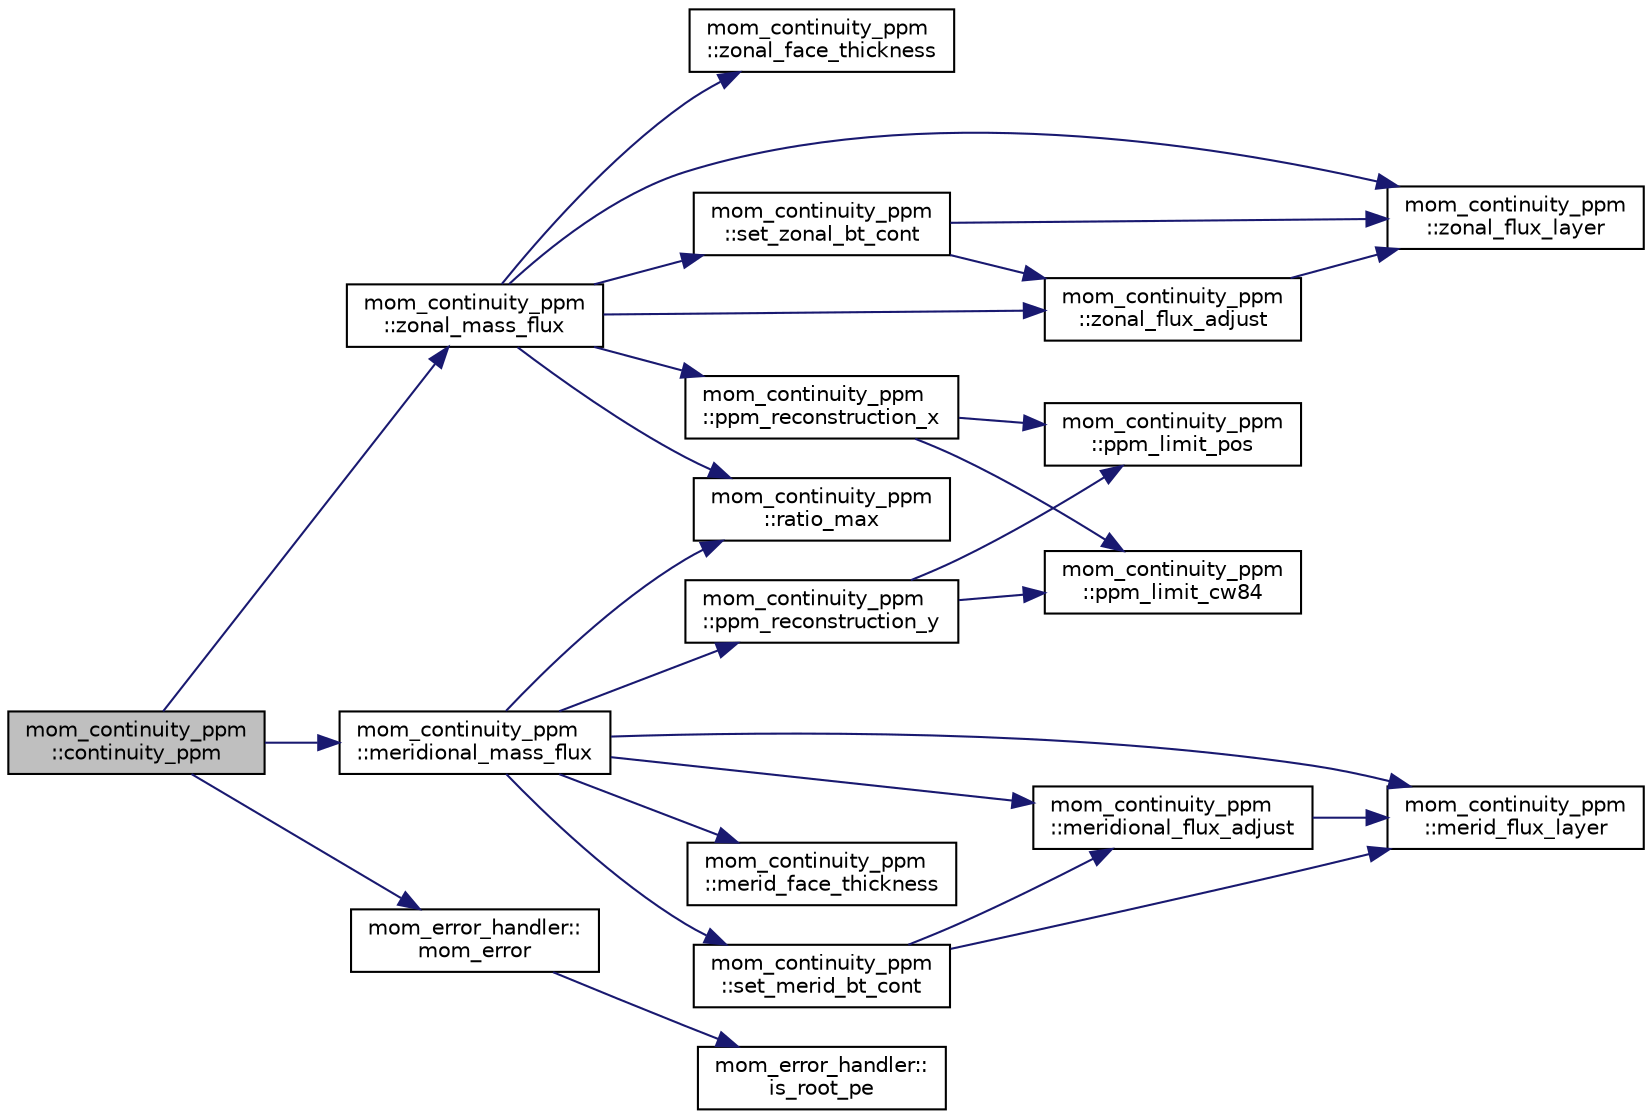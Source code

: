 digraph "mom_continuity_ppm::continuity_ppm"
{
 // INTERACTIVE_SVG=YES
  edge [fontname="Helvetica",fontsize="10",labelfontname="Helvetica",labelfontsize="10"];
  node [fontname="Helvetica",fontsize="10",shape=record];
  rankdir="LR";
  Node0 [label="mom_continuity_ppm\l::continuity_ppm",height=0.2,width=0.4,color="black", fillcolor="grey75", style="filled", fontcolor="black"];
  Node0 -> Node1 [color="midnightblue",fontsize="10",style="solid",fontname="Helvetica"];
  Node1 [label="mom_continuity_ppm\l::meridional_mass_flux",height=0.2,width=0.4,color="black", fillcolor="white", style="filled",URL="$namespacemom__continuity__ppm.html#ae326b8319da257f423f73a32a984b641",tooltip="Calculates the mass or volume fluxes through the meridional faces, and other related quantities..."];
  Node1 -> Node2 [color="midnightblue",fontsize="10",style="solid",fontname="Helvetica"];
  Node2 [label="mom_continuity_ppm\l::ppm_reconstruction_y",height=0.2,width=0.4,color="black", fillcolor="white", style="filled",URL="$namespacemom__continuity__ppm.html#ab3bd46a3a28be2c37952c84c3568ca09",tooltip="Calculates left/right edge values for PPM reconstruction. "];
  Node2 -> Node3 [color="midnightblue",fontsize="10",style="solid",fontname="Helvetica"];
  Node3 [label="mom_continuity_ppm\l::ppm_limit_cw84",height=0.2,width=0.4,color="black", fillcolor="white", style="filled",URL="$namespacemom__continuity__ppm.html#ab03786fff2550dd61282356608fc1352",tooltip="This subroutine limits the left/right edge values of the PPM reconstruction according to the monotoni..."];
  Node2 -> Node4 [color="midnightblue",fontsize="10",style="solid",fontname="Helvetica"];
  Node4 [label="mom_continuity_ppm\l::ppm_limit_pos",height=0.2,width=0.4,color="black", fillcolor="white", style="filled",URL="$namespacemom__continuity__ppm.html#a870edb0c5b2cb0464899430b6651260c",tooltip="This subroutine limits the left/right edge values of the PPM reconstruction to give a reconstruction ..."];
  Node1 -> Node5 [color="midnightblue",fontsize="10",style="solid",fontname="Helvetica"];
  Node5 [label="mom_continuity_ppm\l::merid_flux_layer",height=0.2,width=0.4,color="black", fillcolor="white", style="filled",URL="$namespacemom__continuity__ppm.html#a1036571b2b764e39c6386a47fc978836",tooltip="Evaluates the meridional mass or volume fluxes in a layer. "];
  Node1 -> Node6 [color="midnightblue",fontsize="10",style="solid",fontname="Helvetica"];
  Node6 [label="mom_continuity_ppm\l::ratio_max",height=0.2,width=0.4,color="black", fillcolor="white", style="filled",URL="$namespacemom__continuity__ppm.html#adf02002cf5951d7610b8643d2d401585",tooltip="Return the maximum ratio of a/b or maxrat. "];
  Node1 -> Node7 [color="midnightblue",fontsize="10",style="solid",fontname="Helvetica"];
  Node7 [label="mom_continuity_ppm\l::meridional_flux_adjust",height=0.2,width=0.4,color="black", fillcolor="white", style="filled",URL="$namespacemom__continuity__ppm.html#a1a09c28286ea6568eb1a25e91d481f60",tooltip="Returns the barotropic velocity adjustment that gives the desired barotropic (layer-summed) transport..."];
  Node7 -> Node5 [color="midnightblue",fontsize="10",style="solid",fontname="Helvetica"];
  Node1 -> Node8 [color="midnightblue",fontsize="10",style="solid",fontname="Helvetica"];
  Node8 [label="mom_continuity_ppm\l::set_merid_bt_cont",height=0.2,width=0.4,color="black", fillcolor="white", style="filled",URL="$namespacemom__continuity__ppm.html#ac0a93898960aef838a55a8ef4f926aa1",tooltip="Sets of a structure that describes the meridional barotropic volume or mass fluxes as a function of b..."];
  Node8 -> Node7 [color="midnightblue",fontsize="10",style="solid",fontname="Helvetica"];
  Node8 -> Node5 [color="midnightblue",fontsize="10",style="solid",fontname="Helvetica"];
  Node1 -> Node9 [color="midnightblue",fontsize="10",style="solid",fontname="Helvetica"];
  Node9 [label="mom_continuity_ppm\l::merid_face_thickness",height=0.2,width=0.4,color="black", fillcolor="white", style="filled",URL="$namespacemom__continuity__ppm.html#a57d13af4508737f8a42c2a997614a60e",tooltip="Sets the effective interface thickness at each meridional velocity point. "];
  Node0 -> Node10 [color="midnightblue",fontsize="10",style="solid",fontname="Helvetica"];
  Node10 [label="mom_error_handler::\lmom_error",height=0.2,width=0.4,color="black", fillcolor="white", style="filled",URL="$namespacemom__error__handler.html#a460cfb79a06c29fc249952c2a3710d67"];
  Node10 -> Node11 [color="midnightblue",fontsize="10",style="solid",fontname="Helvetica"];
  Node11 [label="mom_error_handler::\lis_root_pe",height=0.2,width=0.4,color="black", fillcolor="white", style="filled",URL="$namespacemom__error__handler.html#ad5f00a53059c72fe2332d1436c80ca71"];
  Node0 -> Node12 [color="midnightblue",fontsize="10",style="solid",fontname="Helvetica"];
  Node12 [label="mom_continuity_ppm\l::zonal_mass_flux",height=0.2,width=0.4,color="black", fillcolor="white", style="filled",URL="$namespacemom__continuity__ppm.html#aaee3d916bed27d4884d9473218c20fc9",tooltip="Calculates the mass or volume fluxes through the zonal faces, and other related quantities. "];
  Node12 -> Node13 [color="midnightblue",fontsize="10",style="solid",fontname="Helvetica"];
  Node13 [label="mom_continuity_ppm\l::ppm_reconstruction_x",height=0.2,width=0.4,color="black", fillcolor="white", style="filled",URL="$namespacemom__continuity__ppm.html#ad3b20d431c759531e827f1d426786884",tooltip="Calculates left/right edge values for PPM reconstruction. "];
  Node13 -> Node3 [color="midnightblue",fontsize="10",style="solid",fontname="Helvetica"];
  Node13 -> Node4 [color="midnightblue",fontsize="10",style="solid",fontname="Helvetica"];
  Node12 -> Node14 [color="midnightblue",fontsize="10",style="solid",fontname="Helvetica"];
  Node14 [label="mom_continuity_ppm\l::zonal_flux_layer",height=0.2,width=0.4,color="black", fillcolor="white", style="filled",URL="$namespacemom__continuity__ppm.html#a3c7a68d00ff8defb2edcc60d0b7ddb7e",tooltip="Evaluates the zonal mass or volume fluxes in a layer. "];
  Node12 -> Node6 [color="midnightblue",fontsize="10",style="solid",fontname="Helvetica"];
  Node12 -> Node15 [color="midnightblue",fontsize="10",style="solid",fontname="Helvetica"];
  Node15 [label="mom_continuity_ppm\l::zonal_flux_adjust",height=0.2,width=0.4,color="black", fillcolor="white", style="filled",URL="$namespacemom__continuity__ppm.html#a409d8171ed588e0c2b492dbfc963570d",tooltip="Returns the barotropic velocity adjustment that gives the desired barotropic (layer-summed) transport..."];
  Node15 -> Node14 [color="midnightblue",fontsize="10",style="solid",fontname="Helvetica"];
  Node12 -> Node16 [color="midnightblue",fontsize="10",style="solid",fontname="Helvetica"];
  Node16 [label="mom_continuity_ppm\l::set_zonal_bt_cont",height=0.2,width=0.4,color="black", fillcolor="white", style="filled",URL="$namespacemom__continuity__ppm.html#aad852a51f55e24f5e276e4fbfe639394",tooltip="Sets a structure that describes the zonal barotropic volume or mass fluxes as a function of barotropi..."];
  Node16 -> Node15 [color="midnightblue",fontsize="10",style="solid",fontname="Helvetica"];
  Node16 -> Node14 [color="midnightblue",fontsize="10",style="solid",fontname="Helvetica"];
  Node12 -> Node17 [color="midnightblue",fontsize="10",style="solid",fontname="Helvetica"];
  Node17 [label="mom_continuity_ppm\l::zonal_face_thickness",height=0.2,width=0.4,color="black", fillcolor="white", style="filled",URL="$namespacemom__continuity__ppm.html#a0d2952b38c8d388f317d904bc5d967b1",tooltip="Sets the effective interface thickness at each zonal velocity point. "];
}
